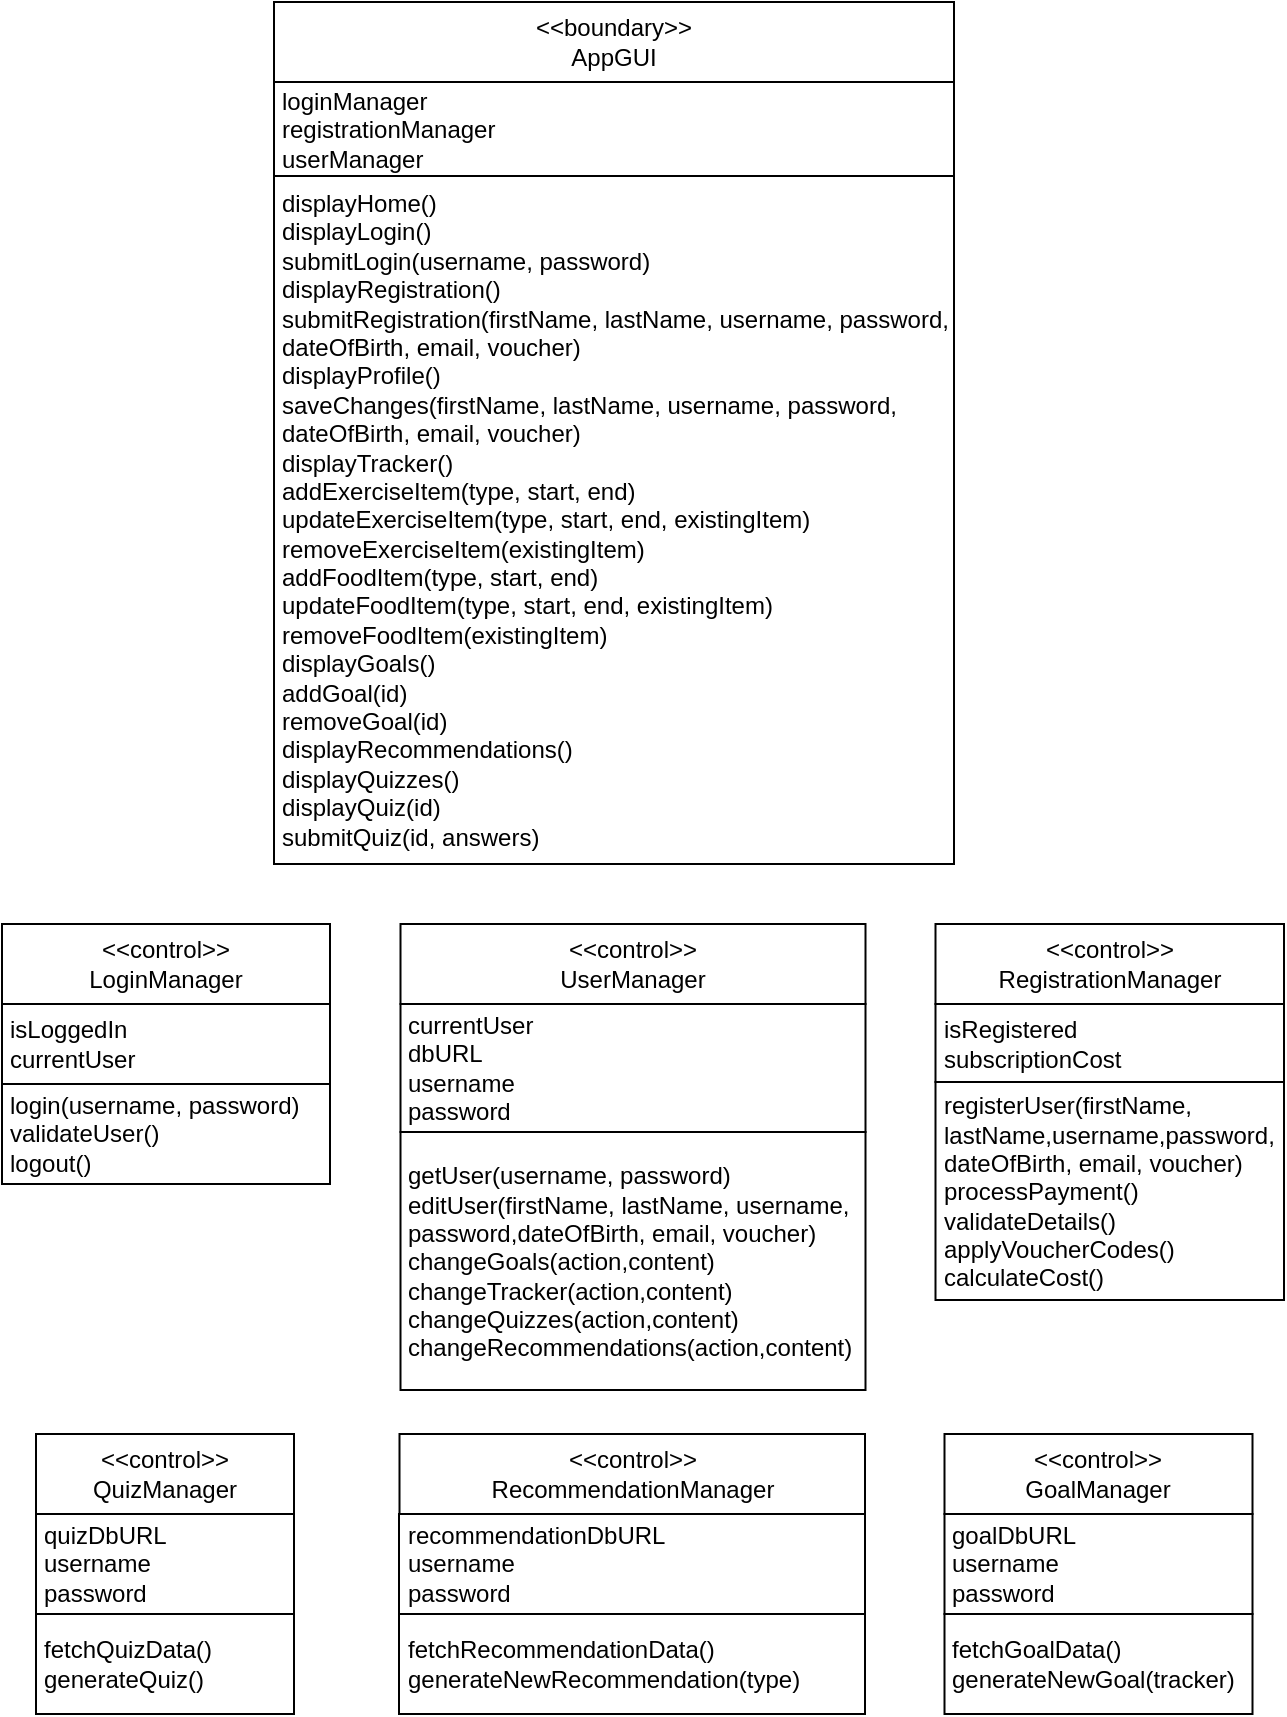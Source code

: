 <mxfile version="20.8.0" type="github">
  <diagram id="C5RBs43oDa-KdzZeNtuy" name="Page-1">
    <mxGraphModel dx="2634" dy="1156" grid="0" gridSize="10" guides="1" tooltips="1" connect="1" arrows="1" fold="1" page="0" pageScale="1" pageWidth="827" pageHeight="1169" math="0" shadow="0">
      <root>
        <mxCell id="WIyWlLk6GJQsqaUBKTNV-0" />
        <mxCell id="WIyWlLk6GJQsqaUBKTNV-1" parent="WIyWlLk6GJQsqaUBKTNV-0" />
        <mxCell id="w24_xTTsymOZ64Kal-NZ-3" value="&amp;lt;&amp;lt;control&amp;gt;&amp;gt;&lt;br&gt;LoginManager" style="rounded=0;whiteSpace=wrap;html=1;" parent="WIyWlLk6GJQsqaUBKTNV-1" vertex="1">
          <mxGeometry x="-1037" y="330" width="164" height="40" as="geometry" />
        </mxCell>
        <mxCell id="w24_xTTsymOZ64Kal-NZ-4" value="isLoggedIn&lt;br&gt;currentUser" style="rounded=0;whiteSpace=wrap;html=1;align=left;spacingLeft=2;" parent="WIyWlLk6GJQsqaUBKTNV-1" vertex="1">
          <mxGeometry x="-1037" y="370" width="164" height="40" as="geometry" />
        </mxCell>
        <mxCell id="w24_xTTsymOZ64Kal-NZ-5" value="login(username, password)&lt;br&gt;validateUser()&lt;br&gt;logout()" style="rounded=0;whiteSpace=wrap;html=1;align=left;spacingLeft=2;" parent="WIyWlLk6GJQsqaUBKTNV-1" vertex="1">
          <mxGeometry x="-1037" y="410" width="164" height="50" as="geometry" />
        </mxCell>
        <mxCell id="w24_xTTsymOZ64Kal-NZ-6" value="&amp;lt;&amp;lt;control&amp;gt;&amp;gt;&lt;br&gt;RegistrationManager" style="rounded=0;whiteSpace=wrap;html=1;" parent="WIyWlLk6GJQsqaUBKTNV-1" vertex="1">
          <mxGeometry x="-570.25" y="330" width="174.25" height="40" as="geometry" />
        </mxCell>
        <mxCell id="w24_xTTsymOZ64Kal-NZ-7" value="isRegistered&lt;br&gt;subscriptionCost" style="rounded=0;whiteSpace=wrap;html=1;align=left;spacingLeft=2;" parent="WIyWlLk6GJQsqaUBKTNV-1" vertex="1">
          <mxGeometry x="-570.25" y="370" width="174.25" height="39" as="geometry" />
        </mxCell>
        <mxCell id="w24_xTTsymOZ64Kal-NZ-8" value="registerUser(firstName, lastName,username,password,&lt;br&gt;dateOfBirth, email, voucher)&lt;br&gt;processPayment()&lt;br&gt;validateDetails()&lt;br&gt;applyVoucherCodes()&lt;br&gt;calculateCost()" style="rounded=0;whiteSpace=wrap;html=1;align=left;spacingLeft=2;" parent="WIyWlLk6GJQsqaUBKTNV-1" vertex="1">
          <mxGeometry x="-570.25" y="409" width="174.25" height="109" as="geometry" />
        </mxCell>
        <mxCell id="w24_xTTsymOZ64Kal-NZ-24" value="&amp;lt;&amp;lt;control&amp;gt;&amp;gt;&lt;br&gt;QuizManager" style="rounded=0;whiteSpace=wrap;html=1;fillColor=default;" parent="WIyWlLk6GJQsqaUBKTNV-1" vertex="1">
          <mxGeometry x="-1020" y="585" width="129" height="40" as="geometry" />
        </mxCell>
        <mxCell id="w24_xTTsymOZ64Kal-NZ-25" value="quizDbURL&lt;br&gt;username&lt;br&gt;password" style="rounded=0;whiteSpace=wrap;html=1;align=left;spacingLeft=2;fillColor=default;" parent="WIyWlLk6GJQsqaUBKTNV-1" vertex="1">
          <mxGeometry x="-1020" y="625" width="129" height="50" as="geometry" />
        </mxCell>
        <mxCell id="w24_xTTsymOZ64Kal-NZ-26" value="fetchQuizData()&lt;br&gt;generateQuiz()" style="rounded=0;whiteSpace=wrap;html=1;align=left;spacingLeft=2;fillColor=default;" parent="WIyWlLk6GJQsqaUBKTNV-1" vertex="1">
          <mxGeometry x="-1020" y="675" width="129" height="50" as="geometry" />
        </mxCell>
        <mxCell id="w24_xTTsymOZ64Kal-NZ-27" value="&amp;lt;&amp;lt;control&amp;gt;&amp;gt;&lt;br&gt;RecommendationManager" style="rounded=0;whiteSpace=wrap;html=1;fillColor=default;" parent="WIyWlLk6GJQsqaUBKTNV-1" vertex="1">
          <mxGeometry x="-838.25" y="585" width="232.75" height="40" as="geometry" />
        </mxCell>
        <mxCell id="w24_xTTsymOZ64Kal-NZ-28" value="recommendationDbURL&lt;br style=&quot;border-color: var(--border-color);&quot;&gt;username&lt;br style=&quot;border-color: var(--border-color);&quot;&gt;password" style="rounded=0;whiteSpace=wrap;html=1;align=left;spacingLeft=2;fillColor=default;" parent="WIyWlLk6GJQsqaUBKTNV-1" vertex="1">
          <mxGeometry x="-838.5" y="625" width="233" height="50" as="geometry" />
        </mxCell>
        <mxCell id="w24_xTTsymOZ64Kal-NZ-29" value="fetchRecommendationData()&lt;br style=&quot;border-color: var(--border-color);&quot;&gt;generateNewRecommendation(type)" style="rounded=0;whiteSpace=wrap;html=1;align=left;spacingLeft=2;fillColor=default;" parent="WIyWlLk6GJQsqaUBKTNV-1" vertex="1">
          <mxGeometry x="-838.5" y="675" width="233" height="50" as="geometry" />
        </mxCell>
        <mxCell id="w24_xTTsymOZ64Kal-NZ-30" value="&amp;lt;&amp;lt;control&amp;gt;&amp;gt;&lt;br&gt;GoalManager" style="rounded=0;whiteSpace=wrap;html=1;fillColor=default;" parent="WIyWlLk6GJQsqaUBKTNV-1" vertex="1">
          <mxGeometry x="-565.75" y="585" width="154" height="40" as="geometry" />
        </mxCell>
        <mxCell id="w24_xTTsymOZ64Kal-NZ-31" value="goalDbURL&lt;br style=&quot;border-color: var(--border-color);&quot;&gt;username&lt;br style=&quot;border-color: var(--border-color);&quot;&gt;password" style="rounded=0;whiteSpace=wrap;html=1;align=left;spacingLeft=2;fillColor=default;" parent="WIyWlLk6GJQsqaUBKTNV-1" vertex="1">
          <mxGeometry x="-565.75" y="625" width="154" height="50" as="geometry" />
        </mxCell>
        <mxCell id="w24_xTTsymOZ64Kal-NZ-32" value="fetchGoalData()&lt;br&gt;generateNewGoal(tracker)" style="rounded=0;whiteSpace=wrap;html=1;align=left;spacingLeft=2;fillColor=default;" parent="WIyWlLk6GJQsqaUBKTNV-1" vertex="1">
          <mxGeometry x="-565.75" y="675" width="154" height="50" as="geometry" />
        </mxCell>
        <mxCell id="UKrykxVOIUrhVkqHI4r5-0" value="&amp;lt;&amp;lt;boundary&amp;gt;&amp;gt;&lt;br&gt;AppGUI" style="rounded=0;whiteSpace=wrap;html=1;" parent="WIyWlLk6GJQsqaUBKTNV-1" vertex="1">
          <mxGeometry x="-901" y="-131" width="340" height="40" as="geometry" />
        </mxCell>
        <mxCell id="UKrykxVOIUrhVkqHI4r5-1" value="loginManager&lt;br&gt;registrationManager&lt;br&gt;userManager" style="rounded=0;whiteSpace=wrap;html=1;align=left;spacingLeft=2;" parent="WIyWlLk6GJQsqaUBKTNV-1" vertex="1">
          <mxGeometry x="-901" y="-91" width="340" height="47" as="geometry" />
        </mxCell>
        <mxCell id="UKrykxVOIUrhVkqHI4r5-2" value="displayHome()&lt;br&gt;displayLogin()&lt;br&gt;submitLogin(username, password)&lt;br&gt;displayRegistration()&lt;br&gt;submitRegistration(firstName, lastName, username, password,&lt;br&gt;dateOfBirth, email, voucher)&lt;br&gt;displayProfile()&lt;br&gt;saveChanges(firstName, lastName, username, password,&lt;br style=&quot;border-color: var(--border-color);&quot;&gt;dateOfBirth, email, voucher)&lt;br&gt;displayTracker()&lt;br&gt;addExerciseItem(type, start, end)&lt;br style=&quot;border-color: var(--border-color);&quot;&gt;updateExerciseItem(type, start, end, existingItem)&lt;br style=&quot;border-color: var(--border-color);&quot;&gt;removeExerciseItem(existingItem)&lt;br&gt;addFoodItem(type, start, end)&lt;br&gt;updateFoodItem(type, start, end, existingItem)&lt;br&gt;removeFoodItem(existingItem)&lt;br&gt;displayGoals()&lt;br&gt;addGoal(id)&lt;br&gt;removeGoal(id)&lt;br&gt;displayRecommendations()&lt;br&gt;displayQuizzes()&lt;br&gt;displayQuiz(id)&lt;br&gt;submitQuiz(id, answers)" style="rounded=0;whiteSpace=wrap;html=1;align=left;spacingLeft=2;" parent="WIyWlLk6GJQsqaUBKTNV-1" vertex="1">
          <mxGeometry x="-901" y="-44" width="340" height="344" as="geometry" />
        </mxCell>
        <mxCell id="xLYzDKF304T43SrzNeq9-0" value="&amp;lt;&amp;lt;control&amp;gt;&amp;gt;&lt;br&gt;UserManager" style="rounded=0;whiteSpace=wrap;html=1;" parent="WIyWlLk6GJQsqaUBKTNV-1" vertex="1">
          <mxGeometry x="-837.75" y="330" width="232.5" height="40" as="geometry" />
        </mxCell>
        <mxCell id="xLYzDKF304T43SrzNeq9-1" value="currentUser&lt;br&gt;dbURL&lt;br style=&quot;border-color: var(--border-color);&quot;&gt;username&lt;br style=&quot;border-color: var(--border-color);&quot;&gt;password" style="rounded=0;whiteSpace=wrap;html=1;align=left;spacingLeft=2;" parent="WIyWlLk6GJQsqaUBKTNV-1" vertex="1">
          <mxGeometry x="-837.75" y="370" width="232.5" height="64" as="geometry" />
        </mxCell>
        <mxCell id="xLYzDKF304T43SrzNeq9-2" value="getUser(username, password)&lt;br&gt;editUser(firstName, lastName, username, password,dateOfBirth, email, voucher)&lt;br&gt;changeGoals(action,content)&lt;br&gt;changeTracker(action,content)&lt;br&gt;changeQuizzes(action,content)&lt;br&gt;changeRecommendations(action,content)" style="rounded=0;whiteSpace=wrap;html=1;align=left;spacingLeft=2;" parent="WIyWlLk6GJQsqaUBKTNV-1" vertex="1">
          <mxGeometry x="-837.75" y="434" width="232.5" height="129" as="geometry" />
        </mxCell>
      </root>
    </mxGraphModel>
  </diagram>
</mxfile>
